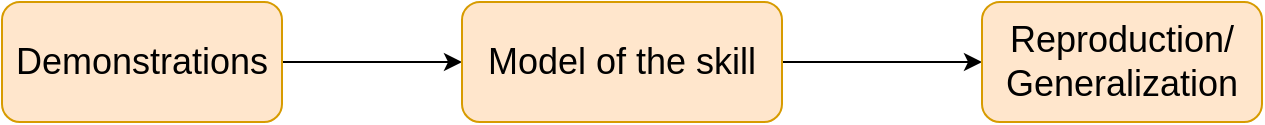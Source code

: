 <mxfile version="13.9.8" type="github">
  <diagram id="g3Ag6LKiKwG-nNXfPuX4" name="Page-1">
    <mxGraphModel dx="741" dy="757" grid="1" gridSize="10" guides="1" tooltips="1" connect="1" arrows="1" fold="1" page="1" pageScale="1" pageWidth="827" pageHeight="1169" math="0" shadow="0">
      <root>
        <mxCell id="0" />
        <mxCell id="1" parent="0" />
        <mxCell id="Mepra10ckc_8qp2p5T_A-3" value="" style="edgeStyle=orthogonalEdgeStyle;rounded=0;orthogonalLoop=1;jettySize=auto;html=1;" edge="1" parent="1" source="Mepra10ckc_8qp2p5T_A-1" target="Mepra10ckc_8qp2p5T_A-2">
          <mxGeometry relative="1" as="geometry" />
        </mxCell>
        <mxCell id="Mepra10ckc_8qp2p5T_A-1" value="&lt;font style=&quot;font-size: 18px&quot;&gt;Demonstrations&lt;br&gt;&lt;/font&gt;" style="rounded=1;whiteSpace=wrap;html=1;fillColor=#ffe6cc;strokeColor=#d79b00;" vertex="1" parent="1">
          <mxGeometry x="140" y="290" width="140" height="60" as="geometry" />
        </mxCell>
        <mxCell id="Mepra10ckc_8qp2p5T_A-6" value="" style="edgeStyle=orthogonalEdgeStyle;rounded=0;orthogonalLoop=1;jettySize=auto;html=1;" edge="1" parent="1" source="Mepra10ckc_8qp2p5T_A-2" target="Mepra10ckc_8qp2p5T_A-5">
          <mxGeometry relative="1" as="geometry" />
        </mxCell>
        <mxCell id="Mepra10ckc_8qp2p5T_A-2" value="&lt;font style=&quot;font-size: 18px&quot;&gt;Model of the skill&lt;br&gt;&lt;/font&gt;" style="whiteSpace=wrap;html=1;rounded=1;strokeColor=#d79b00;fillColor=#ffe6cc;" vertex="1" parent="1">
          <mxGeometry x="370" y="290" width="160" height="60" as="geometry" />
        </mxCell>
        <mxCell id="Mepra10ckc_8qp2p5T_A-5" value="&lt;div&gt;&lt;font style=&quot;font-size: 18px&quot;&gt;Reproduction/&lt;/font&gt;&lt;/div&gt;&lt;div&gt;&lt;font style=&quot;font-size: 18px&quot;&gt;Generalization&lt;/font&gt;&lt;/div&gt;" style="whiteSpace=wrap;html=1;rounded=1;strokeColor=#d79b00;fillColor=#ffe6cc;" vertex="1" parent="1">
          <mxGeometry x="630" y="290" width="140" height="60" as="geometry" />
        </mxCell>
      </root>
    </mxGraphModel>
  </diagram>
</mxfile>
